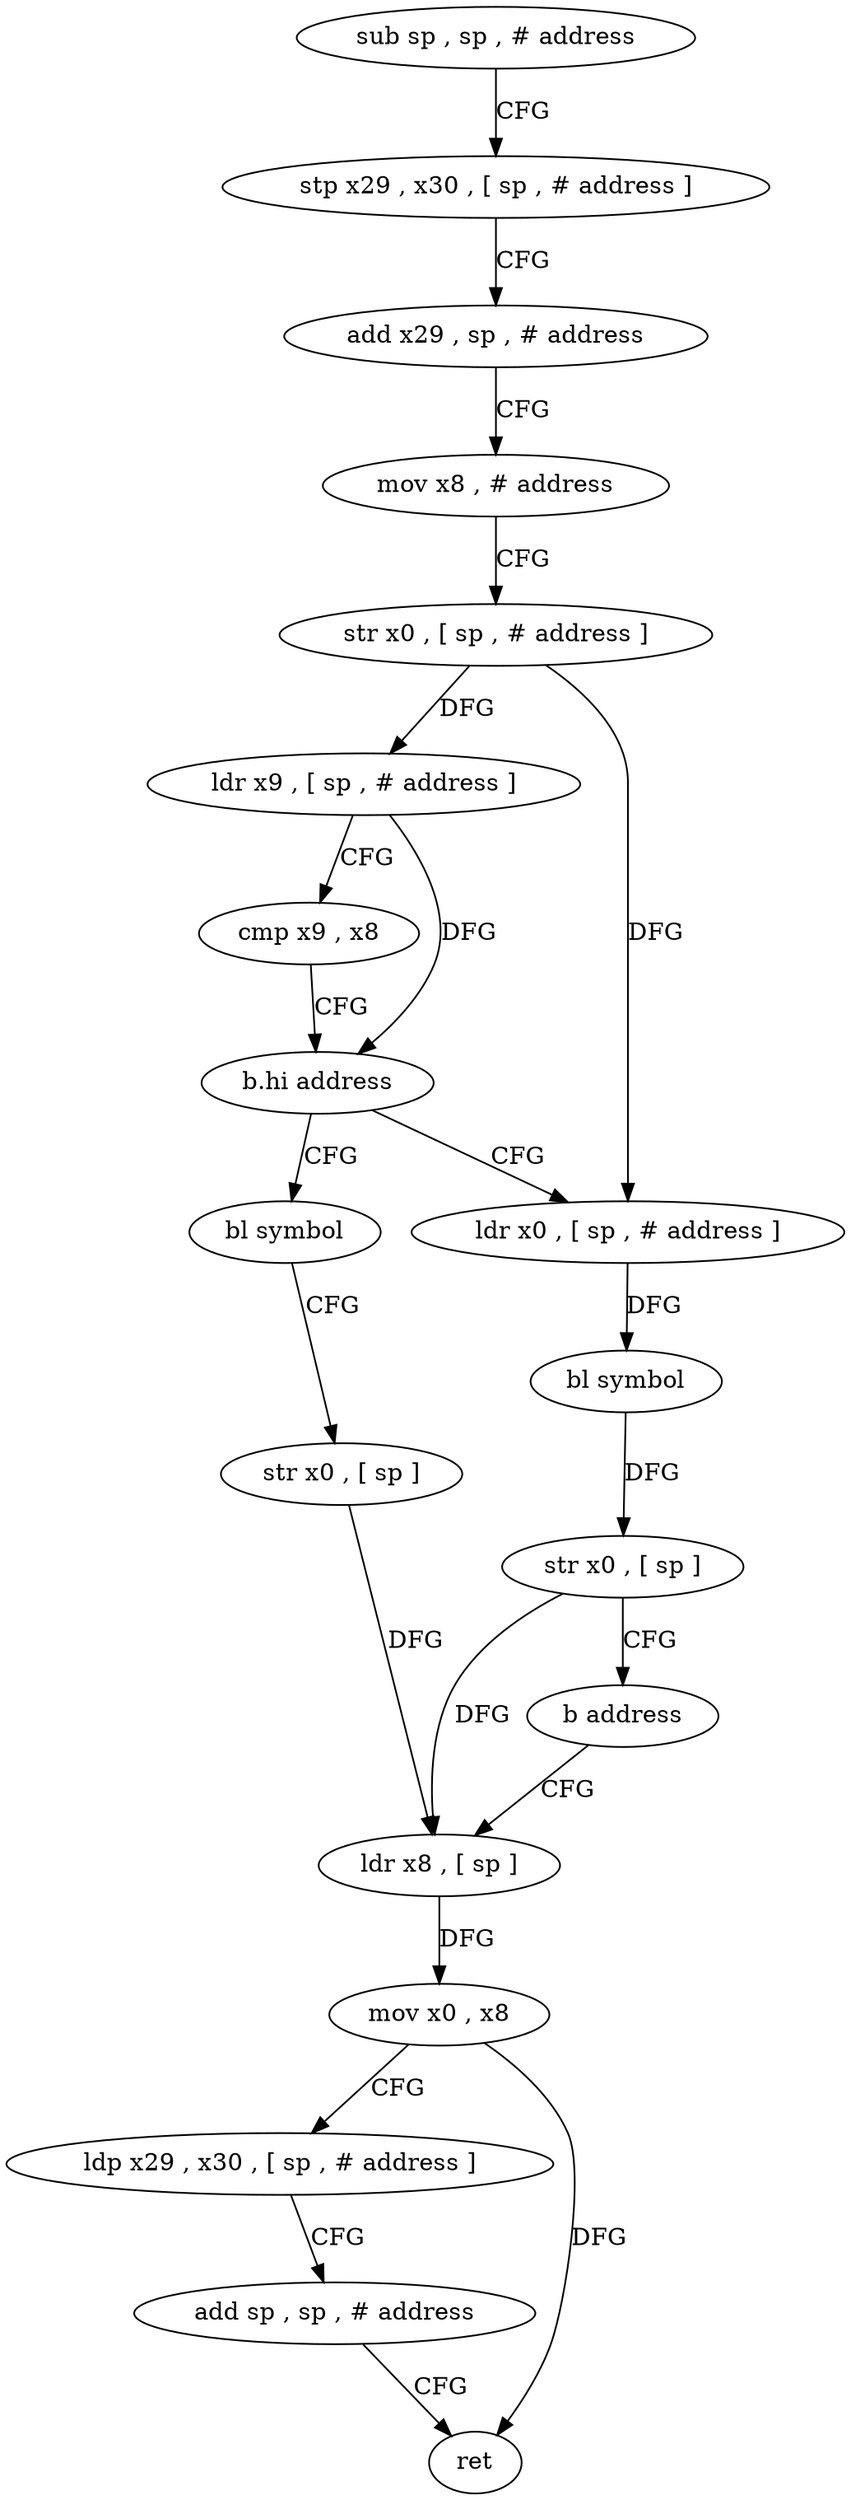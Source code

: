 digraph "func" {
"4242388" [label = "sub sp , sp , # address" ]
"4242392" [label = "stp x29 , x30 , [ sp , # address ]" ]
"4242396" [label = "add x29 , sp , # address" ]
"4242400" [label = "mov x8 , # address" ]
"4242404" [label = "str x0 , [ sp , # address ]" ]
"4242408" [label = "ldr x9 , [ sp , # address ]" ]
"4242412" [label = "cmp x9 , x8" ]
"4242416" [label = "b.hi address" ]
"4242436" [label = "bl symbol" ]
"4242420" [label = "ldr x0 , [ sp , # address ]" ]
"4242440" [label = "str x0 , [ sp ]" ]
"4242444" [label = "ldr x8 , [ sp ]" ]
"4242424" [label = "bl symbol" ]
"4242428" [label = "str x0 , [ sp ]" ]
"4242432" [label = "b address" ]
"4242448" [label = "mov x0 , x8" ]
"4242452" [label = "ldp x29 , x30 , [ sp , # address ]" ]
"4242456" [label = "add sp , sp , # address" ]
"4242460" [label = "ret" ]
"4242388" -> "4242392" [ label = "CFG" ]
"4242392" -> "4242396" [ label = "CFG" ]
"4242396" -> "4242400" [ label = "CFG" ]
"4242400" -> "4242404" [ label = "CFG" ]
"4242404" -> "4242408" [ label = "DFG" ]
"4242404" -> "4242420" [ label = "DFG" ]
"4242408" -> "4242412" [ label = "CFG" ]
"4242408" -> "4242416" [ label = "DFG" ]
"4242412" -> "4242416" [ label = "CFG" ]
"4242416" -> "4242436" [ label = "CFG" ]
"4242416" -> "4242420" [ label = "CFG" ]
"4242436" -> "4242440" [ label = "CFG" ]
"4242420" -> "4242424" [ label = "DFG" ]
"4242440" -> "4242444" [ label = "DFG" ]
"4242444" -> "4242448" [ label = "DFG" ]
"4242424" -> "4242428" [ label = "DFG" ]
"4242428" -> "4242432" [ label = "CFG" ]
"4242428" -> "4242444" [ label = "DFG" ]
"4242432" -> "4242444" [ label = "CFG" ]
"4242448" -> "4242452" [ label = "CFG" ]
"4242448" -> "4242460" [ label = "DFG" ]
"4242452" -> "4242456" [ label = "CFG" ]
"4242456" -> "4242460" [ label = "CFG" ]
}
